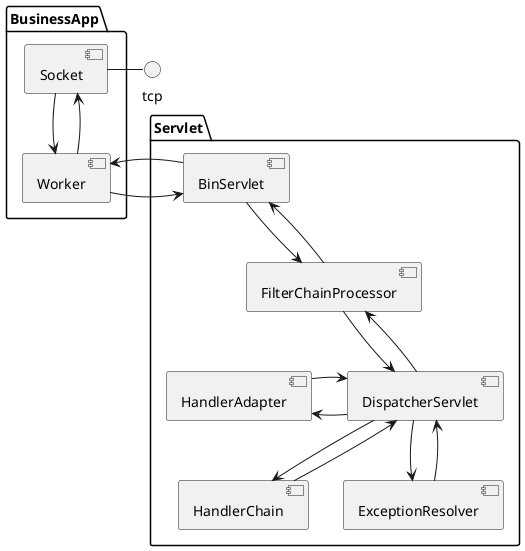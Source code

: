 @startuml
package "BusinessApp" {
[Socket] -> [Worker]
[Worker] --> [Socket]
}
tcp - [Socket]

package "Servlet" {
[Worker] -> [BinServlet]
[BinServlet] --> [Worker]

[BinServlet] -> [FilterChainProcessor]
[FilterChainProcessor] --> [BinServlet]

[FilterChainProcessor] -> [DispatcherServlet]
[DispatcherServlet] --> [FilterChainProcessor]

[DispatcherServlet] -> [HandlerChain]
[HandlerChain] --> [DispatcherServlet]

[DispatcherServlet] -> [HandlerAdapter]
[HandlerAdapter] -> [DispatcherServlet]

[DispatcherServlet] -> [ExceptionResolver]
[ExceptionResolver] --> [DispatcherServlet]

}
@enduml